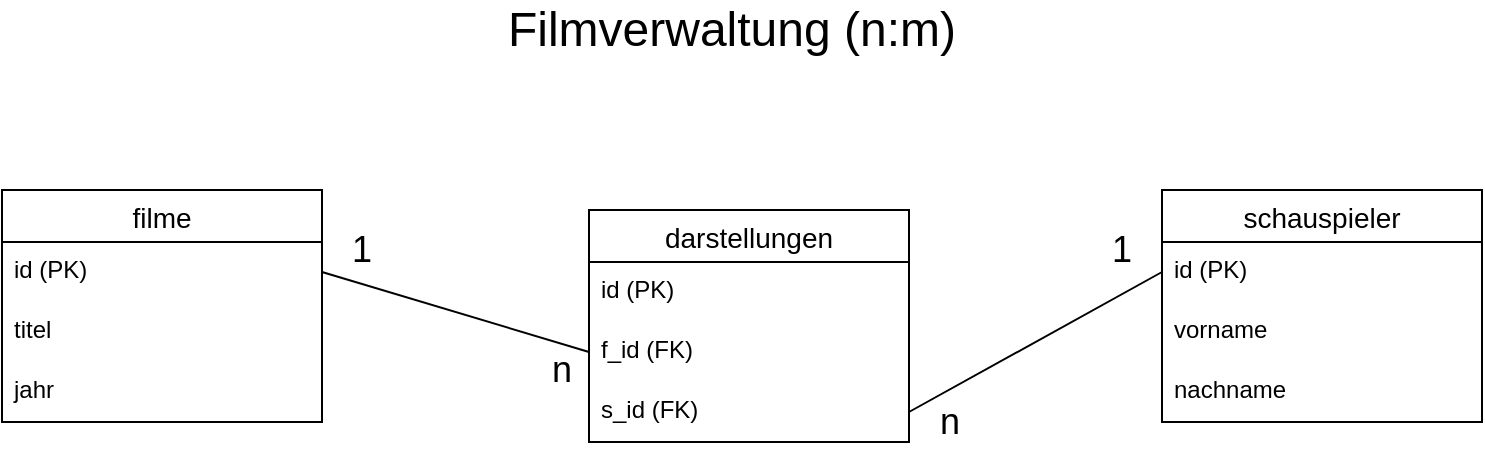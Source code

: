 <mxfile version="14.6.13" type="device"><diagram id="c1dzSoYtVb9F9eW1odeG" name="Seite-1"><mxGraphModel dx="1086" dy="720" grid="1" gridSize="10" guides="1" tooltips="1" connect="1" arrows="1" fold="1" page="1" pageScale="1" pageWidth="827" pageHeight="1169" math="0" shadow="0"><root><mxCell id="0"/><mxCell id="1" parent="0"/><mxCell id="Pzuvle6d3fewmxOkXIr5-1" value="filme" style="swimlane;fontStyle=0;childLayout=stackLayout;horizontal=1;startSize=26;horizontalStack=0;resizeParent=1;resizeParentMax=0;resizeLast=0;collapsible=1;marginBottom=0;align=center;fontSize=14;" vertex="1" parent="1"><mxGeometry x="40" y="160" width="160" height="116" as="geometry"/></mxCell><mxCell id="Pzuvle6d3fewmxOkXIr5-2" value="id (PK)" style="text;strokeColor=none;fillColor=none;spacingLeft=4;spacingRight=4;overflow=hidden;rotatable=0;points=[[0,0.5],[1,0.5]];portConstraint=eastwest;fontSize=12;" vertex="1" parent="Pzuvle6d3fewmxOkXIr5-1"><mxGeometry y="26" width="160" height="30" as="geometry"/></mxCell><mxCell id="Pzuvle6d3fewmxOkXIr5-3" value="titel" style="text;strokeColor=none;fillColor=none;spacingLeft=4;spacingRight=4;overflow=hidden;rotatable=0;points=[[0,0.5],[1,0.5]];portConstraint=eastwest;fontSize=12;" vertex="1" parent="Pzuvle6d3fewmxOkXIr5-1"><mxGeometry y="56" width="160" height="30" as="geometry"/></mxCell><mxCell id="Pzuvle6d3fewmxOkXIr5-4" value="jahr" style="text;strokeColor=none;fillColor=none;spacingLeft=4;spacingRight=4;overflow=hidden;rotatable=0;points=[[0,0.5],[1,0.5]];portConstraint=eastwest;fontSize=12;" vertex="1" parent="Pzuvle6d3fewmxOkXIr5-1"><mxGeometry y="86" width="160" height="30" as="geometry"/></mxCell><mxCell id="Pzuvle6d3fewmxOkXIr5-5" value="darstellungen" style="swimlane;fontStyle=0;childLayout=stackLayout;horizontal=1;startSize=26;horizontalStack=0;resizeParent=1;resizeParentMax=0;resizeLast=0;collapsible=1;marginBottom=0;align=center;fontSize=14;" vertex="1" parent="1"><mxGeometry x="333.5" y="170" width="160" height="116" as="geometry"/></mxCell><mxCell id="Pzuvle6d3fewmxOkXIr5-6" value="id (PK)" style="text;strokeColor=none;fillColor=none;spacingLeft=4;spacingRight=4;overflow=hidden;rotatable=0;points=[[0,0.5],[1,0.5]];portConstraint=eastwest;fontSize=12;" vertex="1" parent="Pzuvle6d3fewmxOkXIr5-5"><mxGeometry y="26" width="160" height="30" as="geometry"/></mxCell><mxCell id="Pzuvle6d3fewmxOkXIr5-7" value="f_id (FK)" style="text;strokeColor=none;fillColor=none;spacingLeft=4;spacingRight=4;overflow=hidden;rotatable=0;points=[[0,0.5],[1,0.5]];portConstraint=eastwest;fontSize=12;" vertex="1" parent="Pzuvle6d3fewmxOkXIr5-5"><mxGeometry y="56" width="160" height="30" as="geometry"/></mxCell><mxCell id="Pzuvle6d3fewmxOkXIr5-8" value="s_id (FK)" style="text;strokeColor=none;fillColor=none;spacingLeft=4;spacingRight=4;overflow=hidden;rotatable=0;points=[[0,0.5],[1,0.5]];portConstraint=eastwest;fontSize=12;" vertex="1" parent="Pzuvle6d3fewmxOkXIr5-5"><mxGeometry y="86" width="160" height="30" as="geometry"/></mxCell><mxCell id="Pzuvle6d3fewmxOkXIr5-9" value="schauspieler" style="swimlane;fontStyle=0;childLayout=stackLayout;horizontal=1;startSize=26;horizontalStack=0;resizeParent=1;resizeParentMax=0;resizeLast=0;collapsible=1;marginBottom=0;align=center;fontSize=14;" vertex="1" parent="1"><mxGeometry x="620" y="160" width="160" height="116" as="geometry"/></mxCell><mxCell id="Pzuvle6d3fewmxOkXIr5-10" value="id (PK)" style="text;strokeColor=none;fillColor=none;spacingLeft=4;spacingRight=4;overflow=hidden;rotatable=0;points=[[0,0.5],[1,0.5]];portConstraint=eastwest;fontSize=12;" vertex="1" parent="Pzuvle6d3fewmxOkXIr5-9"><mxGeometry y="26" width="160" height="30" as="geometry"/></mxCell><mxCell id="Pzuvle6d3fewmxOkXIr5-11" value="vorname" style="text;strokeColor=none;fillColor=none;spacingLeft=4;spacingRight=4;overflow=hidden;rotatable=0;points=[[0,0.5],[1,0.5]];portConstraint=eastwest;fontSize=12;" vertex="1" parent="Pzuvle6d3fewmxOkXIr5-9"><mxGeometry y="56" width="160" height="30" as="geometry"/></mxCell><mxCell id="Pzuvle6d3fewmxOkXIr5-12" value="nachname" style="text;strokeColor=none;fillColor=none;spacingLeft=4;spacingRight=4;overflow=hidden;rotatable=0;points=[[0,0.5],[1,0.5]];portConstraint=eastwest;fontSize=12;" vertex="1" parent="Pzuvle6d3fewmxOkXIr5-9"><mxGeometry y="86" width="160" height="30" as="geometry"/></mxCell><mxCell id="Pzuvle6d3fewmxOkXIr5-13" value="" style="endArrow=none;html=1;rounded=0;exitX=1;exitY=0.5;exitDx=0;exitDy=0;entryX=0;entryY=0.5;entryDx=0;entryDy=0;" edge="1" parent="1" source="Pzuvle6d3fewmxOkXIr5-2" target="Pzuvle6d3fewmxOkXIr5-7"><mxGeometry relative="1" as="geometry"><mxPoint x="330" y="370" as="sourcePoint"/><mxPoint x="490" y="370" as="targetPoint"/></mxGeometry></mxCell><mxCell id="Pzuvle6d3fewmxOkXIr5-18" value="" style="endArrow=none;html=1;rounded=0;exitX=0;exitY=0.5;exitDx=0;exitDy=0;entryX=1;entryY=0.5;entryDx=0;entryDy=0;" edge="1" parent="1" source="Pzuvle6d3fewmxOkXIr5-10" target="Pzuvle6d3fewmxOkXIr5-8"><mxGeometry relative="1" as="geometry"><mxPoint x="210" y="211" as="sourcePoint"/><mxPoint x="510" y="320" as="targetPoint"/></mxGeometry></mxCell><mxCell id="Pzuvle6d3fewmxOkXIr5-19" value="&lt;font style=&quot;font-size: 24px&quot;&gt;Filmverwaltung (n:m)&lt;/font&gt;" style="text;html=1;strokeColor=none;fillColor=none;align=center;verticalAlign=middle;whiteSpace=wrap;rounded=0;" vertex="1" parent="1"><mxGeometry x="240" y="70" width="330" height="20" as="geometry"/></mxCell><mxCell id="Pzuvle6d3fewmxOkXIr5-20" value="&lt;font style=&quot;font-size: 18px&quot;&gt;1&lt;/font&gt;" style="text;html=1;strokeColor=none;fillColor=none;align=center;verticalAlign=middle;whiteSpace=wrap;rounded=0;" vertex="1" parent="1"><mxGeometry x="200" y="180" width="40" height="20" as="geometry"/></mxCell><mxCell id="Pzuvle6d3fewmxOkXIr5-22" value="&lt;font style=&quot;font-size: 18px&quot;&gt;1&lt;/font&gt;" style="text;html=1;strokeColor=none;fillColor=none;align=center;verticalAlign=middle;whiteSpace=wrap;rounded=0;" vertex="1" parent="1"><mxGeometry x="580" y="180" width="40" height="20" as="geometry"/></mxCell><mxCell id="Pzuvle6d3fewmxOkXIr5-23" value="&lt;font style=&quot;font-size: 18px&quot;&gt;n&lt;/font&gt;" style="text;html=1;strokeColor=none;fillColor=none;align=center;verticalAlign=middle;whiteSpace=wrap;rounded=0;" vertex="1" parent="1"><mxGeometry x="300" y="240" width="40" height="20" as="geometry"/></mxCell><mxCell id="Pzuvle6d3fewmxOkXIr5-24" value="&lt;font style=&quot;font-size: 18px&quot;&gt;n&lt;/font&gt;" style="text;html=1;strokeColor=none;fillColor=none;align=center;verticalAlign=middle;whiteSpace=wrap;rounded=0;" vertex="1" parent="1"><mxGeometry x="493.5" y="266" width="40" height="20" as="geometry"/></mxCell></root></mxGraphModel></diagram></mxfile>
